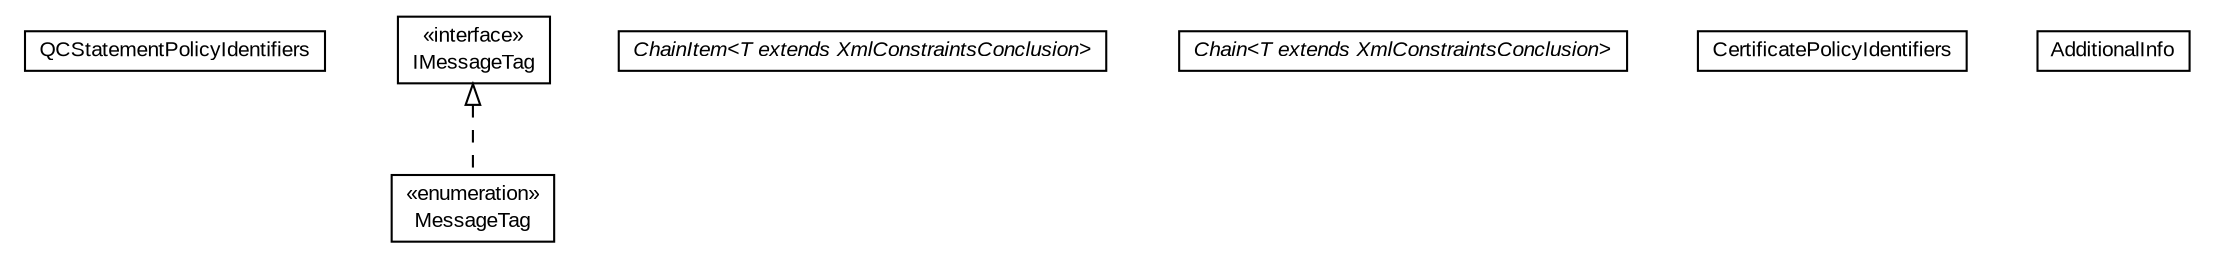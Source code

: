 #!/usr/local/bin/dot
#
# Class diagram 
# Generated by UMLGraph version R5_6-24-gf6e263 (http://www.umlgraph.org/)
#

digraph G {
	edge [fontname="arial",fontsize=10,labelfontname="arial",labelfontsize=10];
	node [fontname="arial",fontsize=10,shape=plaintext];
	nodesep=0.25;
	ranksep=0.5;
	// eu.europa.esig.dss.validation.process.QCStatementPolicyIdentifiers
	c23321 [label=<<table title="eu.europa.esig.dss.validation.process.QCStatementPolicyIdentifiers" border="0" cellborder="1" cellspacing="0" cellpadding="2" port="p" href="./QCStatementPolicyIdentifiers.html">
		<tr><td><table border="0" cellspacing="0" cellpadding="1">
<tr><td align="center" balign="center"> QCStatementPolicyIdentifiers </td></tr>
		</table></td></tr>
		</table>>, URL="./QCStatementPolicyIdentifiers.html", fontname="arial", fontcolor="black", fontsize=10.0];
	// eu.europa.esig.dss.validation.process.MessageTag
	c23322 [label=<<table title="eu.europa.esig.dss.validation.process.MessageTag" border="0" cellborder="1" cellspacing="0" cellpadding="2" port="p" href="./MessageTag.html">
		<tr><td><table border="0" cellspacing="0" cellpadding="1">
<tr><td align="center" balign="center"> &#171;enumeration&#187; </td></tr>
<tr><td align="center" balign="center"> MessageTag </td></tr>
		</table></td></tr>
		</table>>, URL="./MessageTag.html", fontname="arial", fontcolor="black", fontsize=10.0];
	// eu.europa.esig.dss.validation.process.IMessageTag
	c23323 [label=<<table title="eu.europa.esig.dss.validation.process.IMessageTag" border="0" cellborder="1" cellspacing="0" cellpadding="2" port="p" href="./IMessageTag.html">
		<tr><td><table border="0" cellspacing="0" cellpadding="1">
<tr><td align="center" balign="center"> &#171;interface&#187; </td></tr>
<tr><td align="center" balign="center"> IMessageTag </td></tr>
		</table></td></tr>
		</table>>, URL="./IMessageTag.html", fontname="arial", fontcolor="black", fontsize=10.0];
	// eu.europa.esig.dss.validation.process.ChainItem<T extends eu.europa.esig.dss.jaxb.detailedreport.XmlConstraintsConclusion>
	c23324 [label=<<table title="eu.europa.esig.dss.validation.process.ChainItem" border="0" cellborder="1" cellspacing="0" cellpadding="2" port="p" href="./ChainItem.html">
		<tr><td><table border="0" cellspacing="0" cellpadding="1">
<tr><td align="center" balign="center"><font face="arial italic"> ChainItem&lt;T extends XmlConstraintsConclusion&gt; </font></td></tr>
		</table></td></tr>
		</table>>, URL="./ChainItem.html", fontname="arial", fontcolor="black", fontsize=10.0];
	// eu.europa.esig.dss.validation.process.Chain<T extends eu.europa.esig.dss.jaxb.detailedreport.XmlConstraintsConclusion>
	c23325 [label=<<table title="eu.europa.esig.dss.validation.process.Chain" border="0" cellborder="1" cellspacing="0" cellpadding="2" port="p" href="./Chain.html">
		<tr><td><table border="0" cellspacing="0" cellpadding="1">
<tr><td align="center" balign="center"><font face="arial italic"> Chain&lt;T extends XmlConstraintsConclusion&gt; </font></td></tr>
		</table></td></tr>
		</table>>, URL="./Chain.html", fontname="arial", fontcolor="black", fontsize=10.0];
	// eu.europa.esig.dss.validation.process.CertificatePolicyIdentifiers
	c23326 [label=<<table title="eu.europa.esig.dss.validation.process.CertificatePolicyIdentifiers" border="0" cellborder="1" cellspacing="0" cellpadding="2" port="p" href="./CertificatePolicyIdentifiers.html">
		<tr><td><table border="0" cellspacing="0" cellpadding="1">
<tr><td align="center" balign="center"> CertificatePolicyIdentifiers </td></tr>
		</table></td></tr>
		</table>>, URL="./CertificatePolicyIdentifiers.html", fontname="arial", fontcolor="black", fontsize=10.0];
	// eu.europa.esig.dss.validation.process.AdditionalInfo
	c23327 [label=<<table title="eu.europa.esig.dss.validation.process.AdditionalInfo" border="0" cellborder="1" cellspacing="0" cellpadding="2" port="p" href="./AdditionalInfo.html">
		<tr><td><table border="0" cellspacing="0" cellpadding="1">
<tr><td align="center" balign="center"> AdditionalInfo </td></tr>
		</table></td></tr>
		</table>>, URL="./AdditionalInfo.html", fontname="arial", fontcolor="black", fontsize=10.0];
	//eu.europa.esig.dss.validation.process.MessageTag implements eu.europa.esig.dss.validation.process.IMessageTag
	c23323:p -> c23322:p [dir=back,arrowtail=empty,style=dashed];
}

